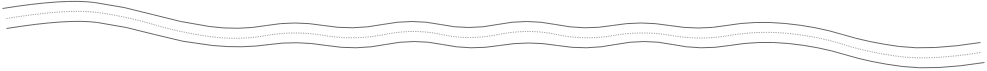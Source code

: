 <mxfile version="15.2.7" type="device"><diagram id="eogNlOFZ7gdKnqzarU-B" name="Page-1"><mxGraphModel dx="677" dy="382" grid="1" gridSize="1" guides="1" tooltips="1" connect="1" arrows="1" fold="1" page="1" pageScale="1" pageWidth="850" pageHeight="1100" background="#ffffff" math="0" shadow="0"><root><mxCell id="0"/><mxCell id="1" parent="0"/><mxCell id="6wIPiF2zZ7wLudCOo-X0-3" value="" style="curved=1;endArrow=none;html=1;dashed=1;startArrow=none;startFill=0;endFill=0;startSize=6;strokeWidth=0.2;sketch=0;anchorPointDirection=1;backgroundOutline=0;spacing=2;" edge="1" parent="1"><mxGeometry x="134" y="218" width="50" height="50" as="geometry"><mxPoint x="102" y="249" as="sourcePoint"/><mxPoint x="589" y="266" as="targetPoint"/><Array as="points"><mxPoint x="133" y="244"/><mxPoint x="162" y="248"/><mxPoint x="189" y="256"/><mxPoint x="218" y="260"/><mxPoint x="246" y="255"/><mxPoint x="276" y="260"/><mxPoint x="306" y="254"/><mxPoint x="333" y="260"/><mxPoint x="363" y="254"/><mxPoint x="391" y="260"/><mxPoint x="420" y="255"/><mxPoint x="449" y="260"/><mxPoint x="478" y="255"/><mxPoint x="508" y="258"/><mxPoint x="533" y="266"/><mxPoint x="564" y="270"/></Array></mxGeometry></mxCell><mxCell id="6wIPiF2zZ7wLudCOo-X0-6" value="" style="curved=1;endArrow=none;html=1;endFill=0;strokeWidth=0.3;" edge="1" parent="1"><mxGeometry x="134" y="221" width="50" height="50" as="geometry"><mxPoint x="589" y="261" as="sourcePoint"/><mxPoint x="100" y="244" as="targetPoint"/><Array as="points"><mxPoint x="564" y="265"/><mxPoint x="533" y="261"/><mxPoint x="507" y="253"/><mxPoint x="476" y="250"/><mxPoint x="448" y="255"/><mxPoint x="419" y="250"/><mxPoint x="391" y="255"/><mxPoint x="362" y="249"/><mxPoint x="333" y="255"/><mxPoint x="305" y="249"/><mxPoint x="275" y="255"/><mxPoint x="246" y="250"/><mxPoint x="218" y="255"/><mxPoint x="189" y="251"/><mxPoint x="161" y="243"/><mxPoint x="131" y="239"/></Array></mxGeometry></mxCell><mxCell id="6wIPiF2zZ7wLudCOo-X0-7" value="" style="curved=1;endArrow=none;html=1;endFill=0;strokeWidth=0.3;backgroundOutline=0;labelBorderColor=none;metaEdit=0;orthogonal=0;comic=0;" edge="1" parent="1"><mxGeometry x="134" y="215" width="50" height="50" as="geometry"><mxPoint x="591" y="271" as="sourcePoint"/><mxPoint x="102" y="254" as="targetPoint"/><Array as="points"><mxPoint x="566" y="275"/><mxPoint x="534" y="271"/><mxPoint x="508" y="263"/><mxPoint x="478" y="260"/><mxPoint x="449" y="265"/><mxPoint x="421" y="259"/><mxPoint x="392" y="265"/><mxPoint x="363" y="260"/><mxPoint x="334" y="265"/><mxPoint x="306" y="259"/><mxPoint x="277" y="265"/><mxPoint x="247" y="260"/><mxPoint x="220" y="264"/><mxPoint x="190" y="261"/><mxPoint x="162" y="253"/><mxPoint x="133" y="249"/></Array></mxGeometry></mxCell></root></mxGraphModel></diagram></mxfile>